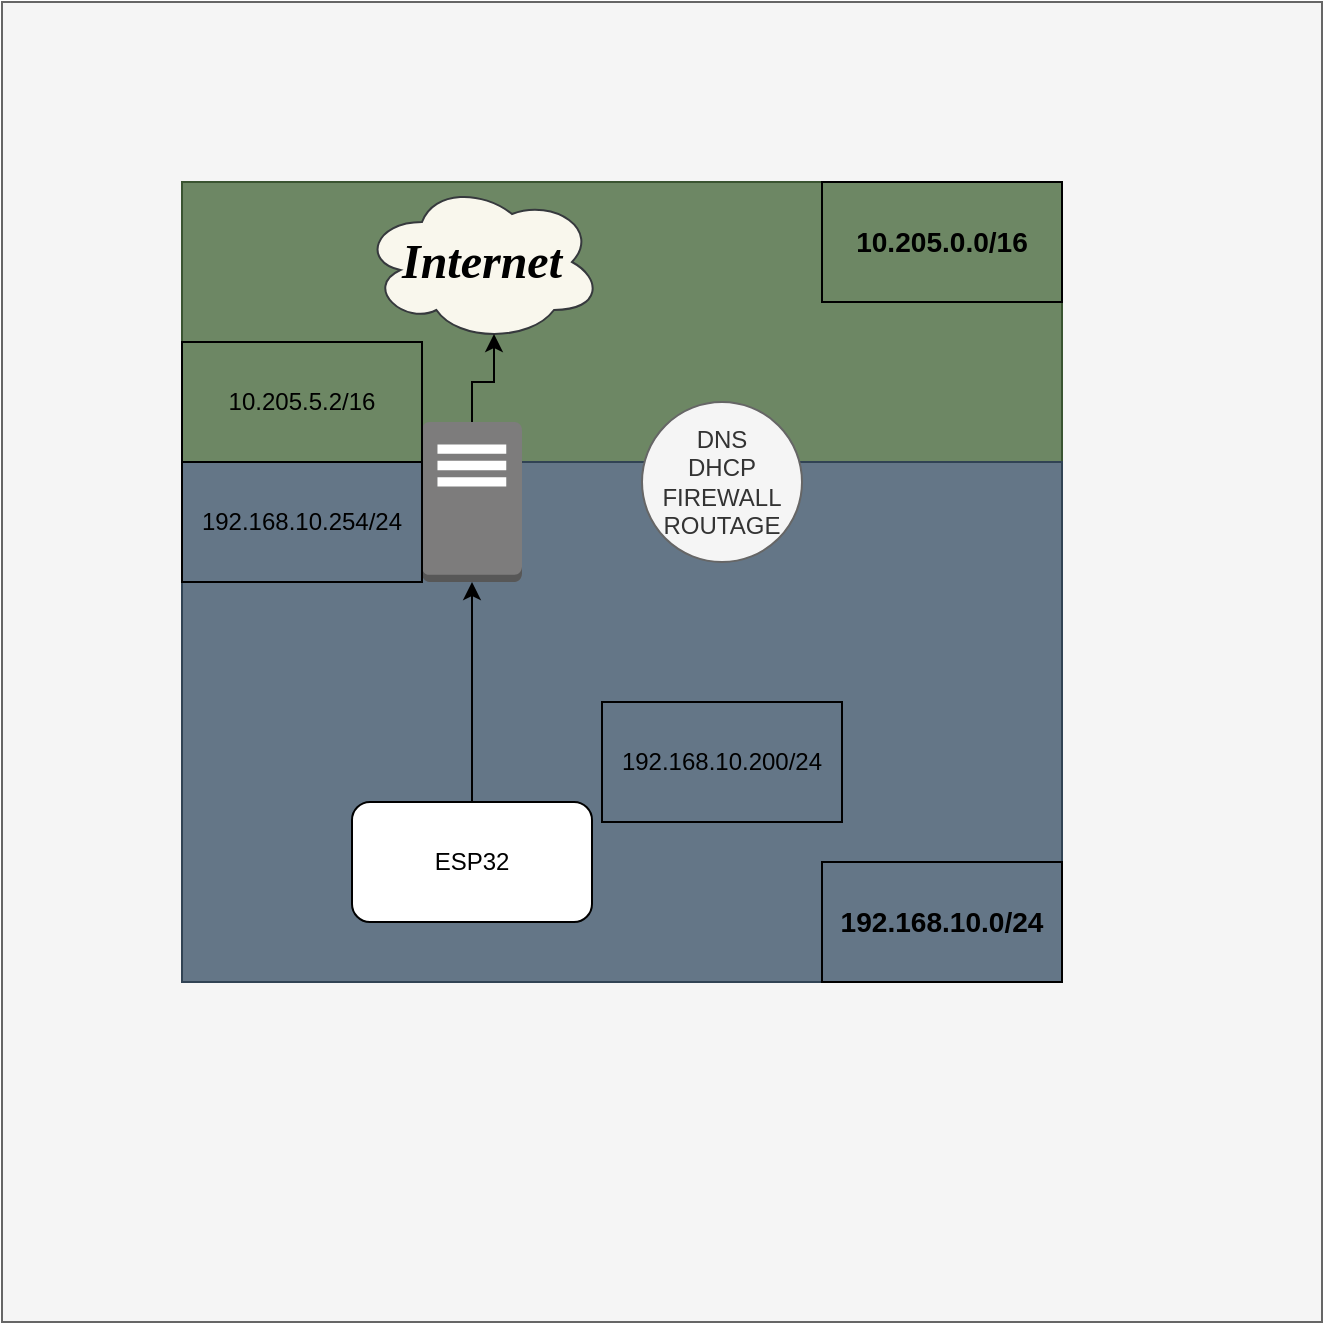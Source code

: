 <mxfile version="21.3.8">
  <diagram name="Page-1" id="4Bvfd7vNemKbONV59S0n">
    <mxGraphModel dx="1434" dy="838" grid="1" gridSize="10" guides="1" tooltips="1" connect="1" arrows="1" fold="1" page="1" pageScale="1" pageWidth="850" pageHeight="1100" math="0" shadow="0">
      <root>
        <mxCell id="0" />
        <mxCell id="1" parent="0" />
        <mxCell id="UWUhV0SY-u70dENeMXaX-1" value="" style="whiteSpace=wrap;html=1;aspect=fixed;fillColor=#f5f5f5;fontColor=#333333;strokeColor=#666666;" vertex="1" parent="1">
          <mxGeometry x="90" y="80" width="660" height="660" as="geometry" />
        </mxCell>
        <mxCell id="UWUhV0SY-u70dENeMXaX-3" value="" style="rounded=0;whiteSpace=wrap;html=1;fillColor=#6d8764;strokeColor=#3A5431;fontColor=#ffffff;" vertex="1" parent="1">
          <mxGeometry x="180" y="170" width="440" height="140" as="geometry" />
        </mxCell>
        <mxCell id="UWUhV0SY-u70dENeMXaX-4" value="" style="rounded=0;whiteSpace=wrap;html=1;fillColor=#647687;strokeColor=#314354;fontColor=#ffffff;" vertex="1" parent="1">
          <mxGeometry x="180" y="310" width="440" height="260" as="geometry" />
        </mxCell>
        <mxCell id="UWUhV0SY-u70dENeMXaX-5" value="&lt;h1&gt;&lt;font face=&quot;Times New Roman&quot; color=&quot;#000000&quot;&gt;&lt;b&gt;&lt;i style=&quot;&quot;&gt;Internet&lt;/i&gt;&lt;/b&gt;&lt;/font&gt;&lt;/h1&gt;" style="ellipse;shape=cloud;whiteSpace=wrap;html=1;fillColor=#f9f7ed;strokeColor=#36393d;" vertex="1" parent="1">
          <mxGeometry x="270" y="170" width="120" height="80" as="geometry" />
        </mxCell>
        <mxCell id="UWUhV0SY-u70dENeMXaX-6" value="&lt;h3&gt;10.205.0.0/16&lt;/h3&gt;" style="rounded=0;whiteSpace=wrap;html=1;fillColor=none;" vertex="1" parent="1">
          <mxGeometry x="500" y="170" width="120" height="60" as="geometry" />
        </mxCell>
        <mxCell id="UWUhV0SY-u70dENeMXaX-7" value="&lt;h3&gt;192.168.10.0/24&lt;/h3&gt;" style="rounded=0;whiteSpace=wrap;html=1;fillColor=none;" vertex="1" parent="1">
          <mxGeometry x="500" y="510" width="120" height="60" as="geometry" />
        </mxCell>
        <mxCell id="UWUhV0SY-u70dENeMXaX-10" style="edgeStyle=orthogonalEdgeStyle;rounded=0;orthogonalLoop=1;jettySize=auto;html=1;exitX=0.5;exitY=0;exitDx=0;exitDy=0;exitPerimeter=0;entryX=0.55;entryY=0.95;entryDx=0;entryDy=0;entryPerimeter=0;" edge="1" parent="1" source="UWUhV0SY-u70dENeMXaX-9" target="UWUhV0SY-u70dENeMXaX-5">
          <mxGeometry relative="1" as="geometry" />
        </mxCell>
        <mxCell id="UWUhV0SY-u70dENeMXaX-9" value="" style="outlineConnect=0;dashed=0;verticalLabelPosition=bottom;verticalAlign=top;align=center;html=1;shape=mxgraph.aws3.traditional_server;fillColor=#7D7C7C;gradientColor=none;" vertex="1" parent="1">
          <mxGeometry x="300" y="290" width="50" height="80" as="geometry" />
        </mxCell>
        <mxCell id="UWUhV0SY-u70dENeMXaX-11" value="&lt;p&gt;&lt;span style=&quot;font-weight: normal;&quot;&gt;192.168.10.254/24&lt;/span&gt;&lt;/p&gt;" style="rounded=0;whiteSpace=wrap;html=1;fillColor=none;" vertex="1" parent="1">
          <mxGeometry x="180" y="310" width="120" height="60" as="geometry" />
        </mxCell>
        <mxCell id="UWUhV0SY-u70dENeMXaX-12" value="&lt;p&gt;10.205.5.2/16&lt;/p&gt;" style="rounded=0;whiteSpace=wrap;html=1;fillColor=none;" vertex="1" parent="1">
          <mxGeometry x="180" y="250" width="120" height="60" as="geometry" />
        </mxCell>
        <mxCell id="UWUhV0SY-u70dENeMXaX-14" style="edgeStyle=orthogonalEdgeStyle;rounded=0;orthogonalLoop=1;jettySize=auto;html=1;exitX=0.5;exitY=0;exitDx=0;exitDy=0;entryX=0.5;entryY=1;entryDx=0;entryDy=0;entryPerimeter=0;" edge="1" parent="1" source="UWUhV0SY-u70dENeMXaX-13" target="UWUhV0SY-u70dENeMXaX-9">
          <mxGeometry relative="1" as="geometry" />
        </mxCell>
        <mxCell id="UWUhV0SY-u70dENeMXaX-13" value="ESP32" style="rounded=1;whiteSpace=wrap;html=1;" vertex="1" parent="1">
          <mxGeometry x="265" y="480" width="120" height="60" as="geometry" />
        </mxCell>
        <mxCell id="UWUhV0SY-u70dENeMXaX-15" value="&lt;p&gt;&lt;span style=&quot;font-weight: normal;&quot;&gt;192.168.10.200/24&lt;/span&gt;&lt;/p&gt;" style="rounded=0;whiteSpace=wrap;html=1;fillColor=none;" vertex="1" parent="1">
          <mxGeometry x="390" y="430" width="120" height="60" as="geometry" />
        </mxCell>
        <mxCell id="UWUhV0SY-u70dENeMXaX-17" value="DNS&lt;br&gt;DHCP&lt;br&gt;FIREWALL&lt;br&gt;ROUTAGE" style="ellipse;whiteSpace=wrap;html=1;aspect=fixed;fillColor=#f5f5f5;fontColor=#333333;strokeColor=#666666;" vertex="1" parent="1">
          <mxGeometry x="410" y="280" width="80" height="80" as="geometry" />
        </mxCell>
      </root>
    </mxGraphModel>
  </diagram>
</mxfile>
